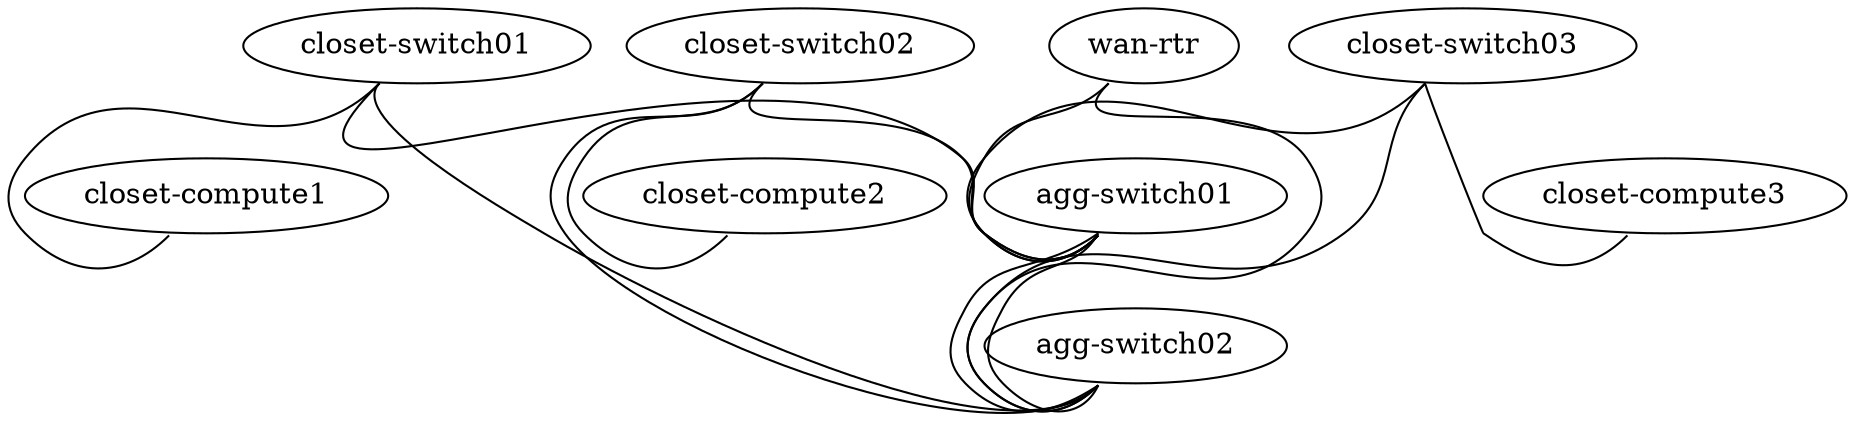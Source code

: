 graph training {
 "agg-switch01" [function="leaf" os="CumulusCommunity/cumulus-vx" version="3.7.2" memory="768" config="./helper_scripts/extra_switch_config.sh" mgmt_ip="192.168.200.1"]
 "agg-switch02" [function="leaf" os="CumulusCommunity/cumulus-vx" version="3.7.2" memory="768" config="./helper_scripts/extra_switch_config.sh" mgmt_ip="192.168.200.2"]
 "wan-rtr" [function="leaf" os="CumulusCommunity/cumulus-vx" version="3.7.2" memory="768" config="./helper_scripts/extra_switch_config.sh" mgmt_ip="192.168.200.10"]
 "closet-switch01" [function="leaf" os="CumulusCommunity/cumulus-vx" version="3.7.2" memory="768" config="./helper_scripts/extra_switch_config.sh" mgmt_ip="192.168.200.11"]
 "closet-switch02" [function="leaf" os="CumulusCommunity/cumulus-vx" version="3.7.2" memory="768" config="./helper_scripts/extra_switch_config.sh" mgmt_ip="192.168.200.12"]
 "closet-switch03" [function="leaf" os="CumulusCommunity/cumulus-vx" version="3.7.2" memory="768" config="./helper_scripts/extra_switch_config.sh" mgmt_ip="192.168.200.13"]
 "closet-compute1" [function="fake"]
 "closet-compute2" [function="fake"]
 "closet-compute3" [function="fake"]

 "wan-rtr":"swp1" -- "agg-switch01":"swp20"
 "wan-rtr":"swp2" -- "agg-switch02":"swp20"
 "agg-switch01":"swp10" -- "agg-switch02":"swp10"
 "agg-switch01":"swp11" -- "agg-switch02":"swp11"
 "closet-switch01":"swp1" -- "agg-switch01":"swp1"
 "closet-switch01":"swp2" -- "agg-switch02":"swp1"
 "closet-switch02":"swp1" -- "agg-switch01":"swp2"
 "closet-switch02":"swp2" -- "agg-switch02":"swp2"
 "closet-switch03":"swp1" -- "agg-switch01":"swp3"
 "closet-switch03":"swp2" -- "agg-switch02":"swp3"
 "closet-switch01":"swp7" -- "closet-compute1":"swp7"
 "closet-switch02":"swp7" -- "closet-compute2":"swp7"
 "closet-switch03":"swp7" -- "closet-compute3":"swp7"
 }
